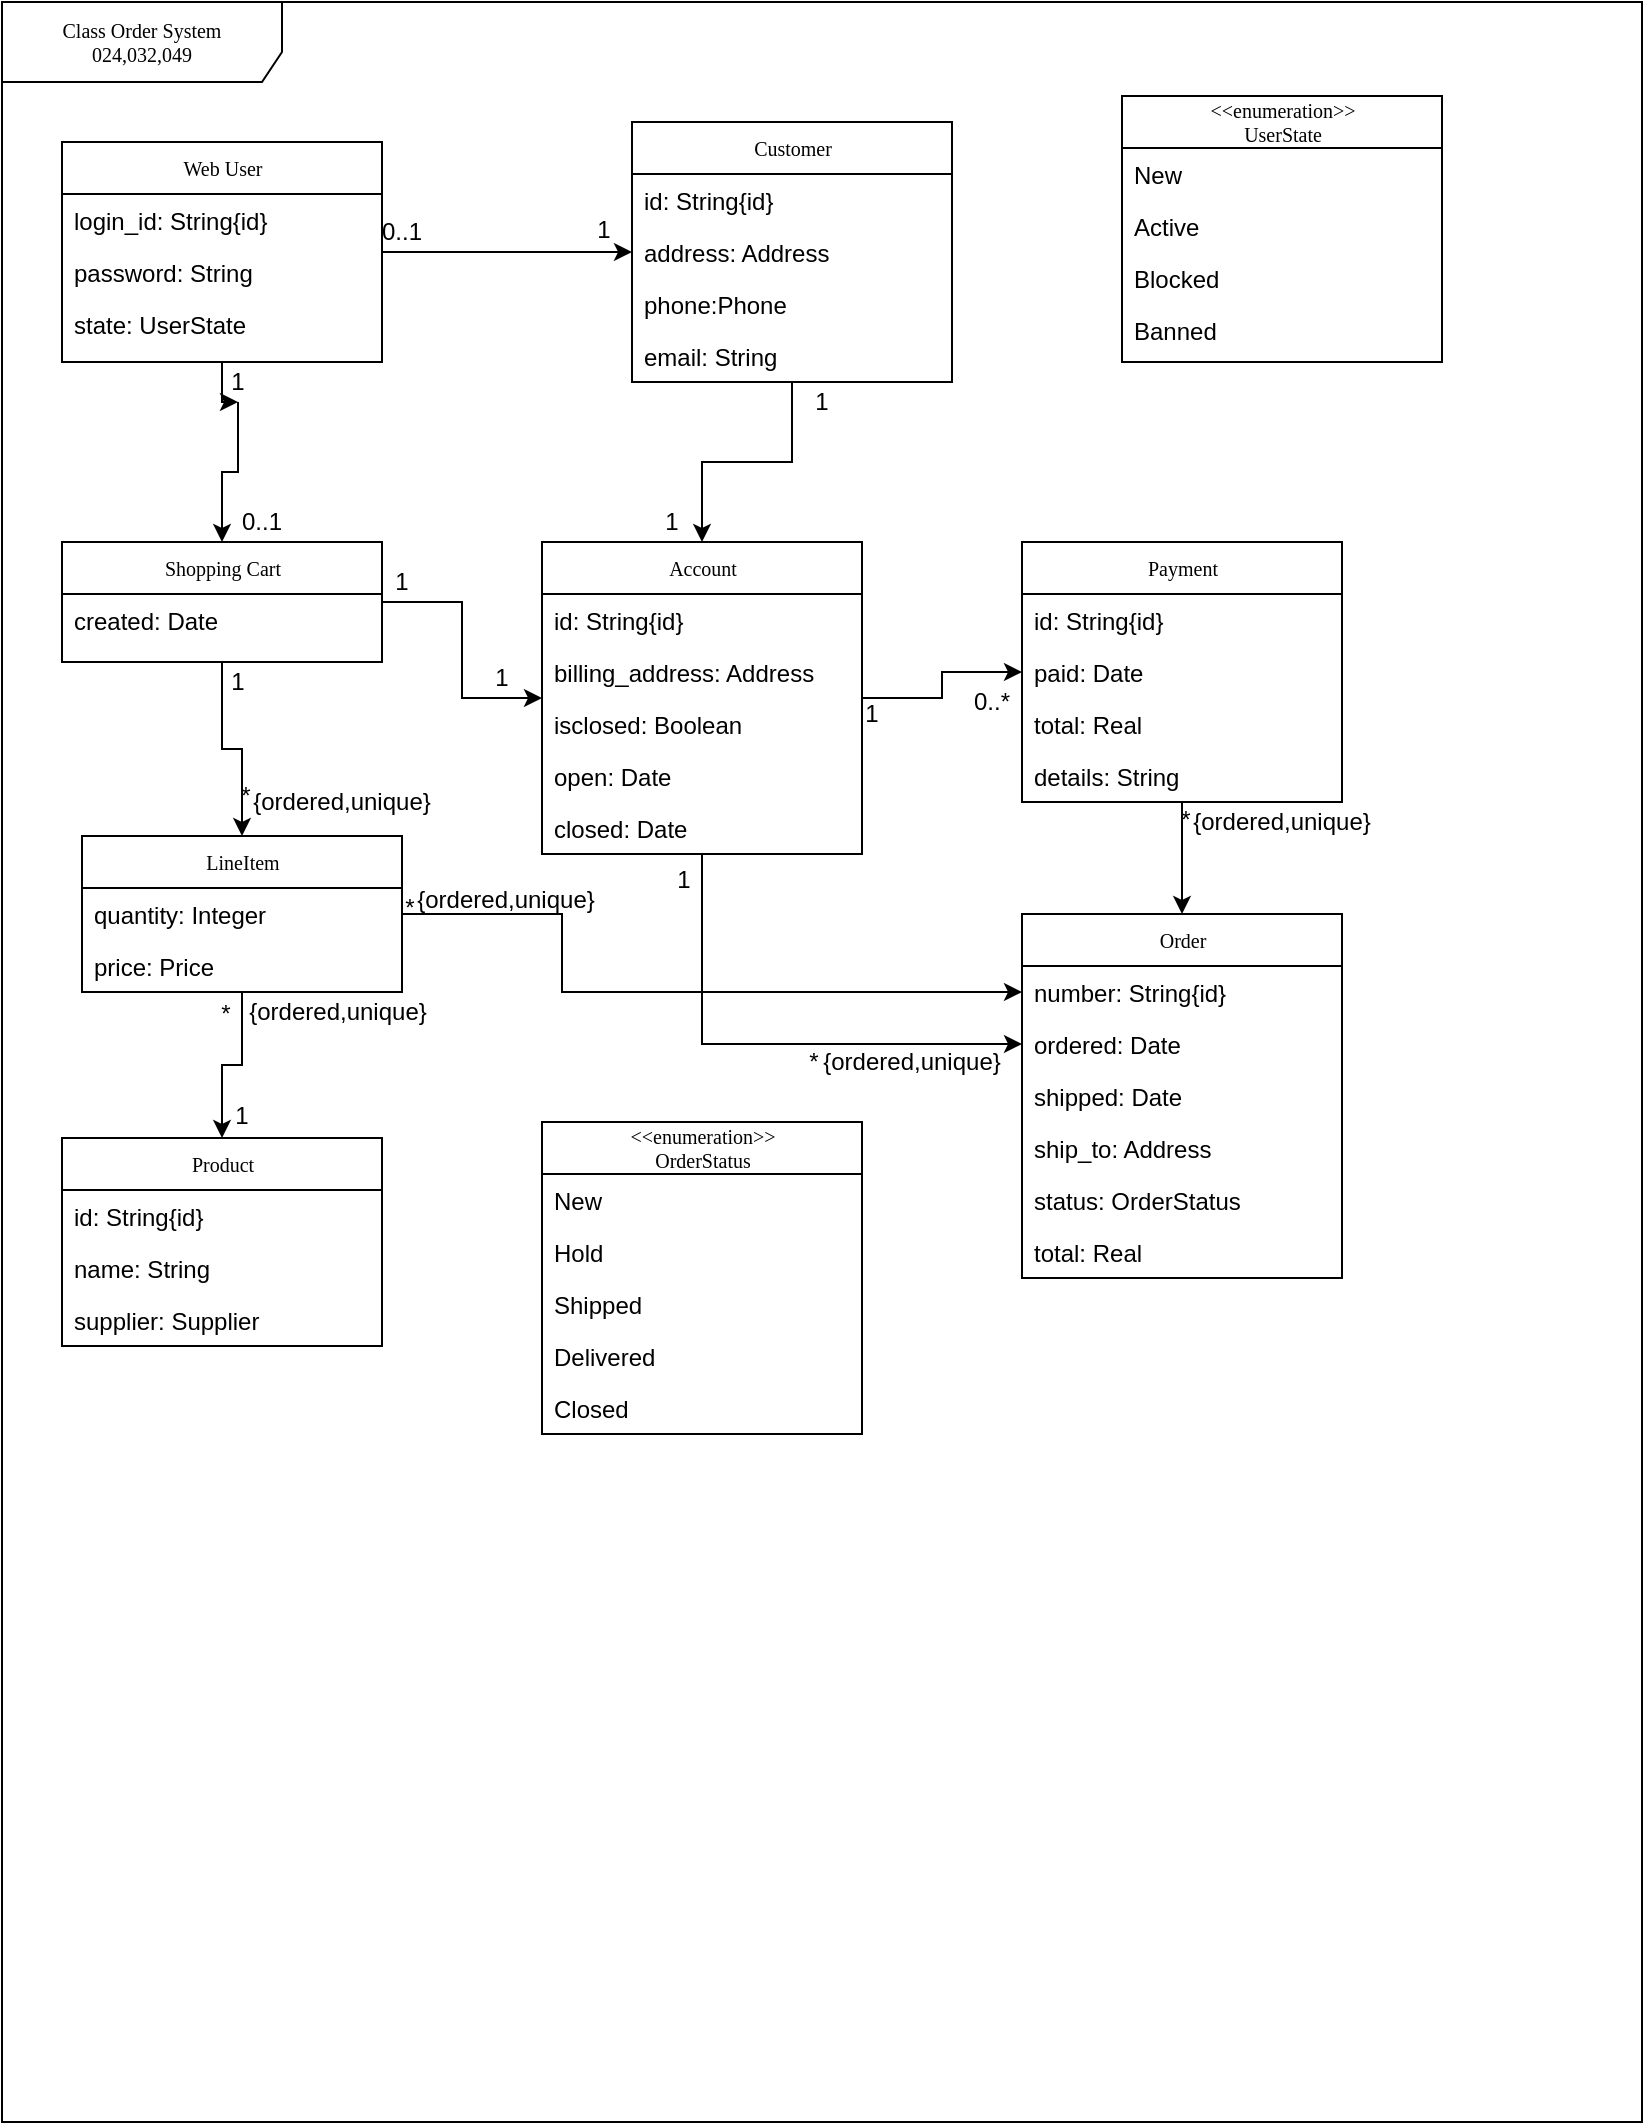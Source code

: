 <mxfile version="12.2.6" type="device" pages="1"><diagram name="Page-1" id="c4acf3e9-155e-7222-9cf6-157b1a14988f"><mxGraphModel dx="928" dy="597" grid="1" gridSize="10" guides="1" tooltips="1" connect="1" arrows="1" fold="1" page="1" pageScale="1" pageWidth="850" pageHeight="1100" background="#ffffff" math="0" shadow="0"><root><mxCell id="0"/><mxCell id="1" parent="0"/><mxCell id="17acba5748e5396b-1" value="&lt;div&gt;Class Order System&lt;/div&gt;&lt;div&gt;024,032,049&lt;br&gt;&lt;/div&gt;" style="shape=umlFrame;whiteSpace=wrap;html=1;rounded=0;shadow=0;comic=0;labelBackgroundColor=none;strokeWidth=1;fontFamily=Verdana;fontSize=10;align=center;width=140;height=40;" parent="1" vertex="1"><mxGeometry x="30" y="20" width="820" height="1060" as="geometry"/></mxCell><mxCell id="8IxQw3-9JqEXs1b90CCv-69" value="" style="edgeStyle=orthogonalEdgeStyle;rounded=0;orthogonalLoop=1;jettySize=auto;html=1;" edge="1" parent="1" source="17acba5748e5396b-20" target="8IxQw3-9JqEXs1b90CCv-9"><mxGeometry relative="1" as="geometry"/></mxCell><mxCell id="17acba5748e5396b-20" value="Customer" style="swimlane;html=1;fontStyle=0;childLayout=stackLayout;horizontal=1;startSize=26;fillColor=none;horizontalStack=0;resizeParent=1;resizeLast=0;collapsible=1;marginBottom=0;swimlaneFillColor=#ffffff;rounded=0;shadow=0;comic=0;labelBackgroundColor=none;strokeWidth=1;fontFamily=Verdana;fontSize=10;align=center;" parent="1" vertex="1"><mxGeometry x="345" y="80" width="160" height="130" as="geometry"/></mxCell><mxCell id="17acba5748e5396b-21" value="id: String{id}" style="text;html=1;strokeColor=none;fillColor=none;align=left;verticalAlign=top;spacingLeft=4;spacingRight=4;whiteSpace=wrap;overflow=hidden;rotatable=0;points=[[0,0.5],[1,0.5]];portConstraint=eastwest;" parent="17acba5748e5396b-20" vertex="1"><mxGeometry y="26" width="160" height="26" as="geometry"/></mxCell><mxCell id="17acba5748e5396b-24" value="address: Address" style="text;html=1;strokeColor=none;fillColor=none;align=left;verticalAlign=top;spacingLeft=4;spacingRight=4;whiteSpace=wrap;overflow=hidden;rotatable=0;points=[[0,0.5],[1,0.5]];portConstraint=eastwest;" parent="17acba5748e5396b-20" vertex="1"><mxGeometry y="52" width="160" height="26" as="geometry"/></mxCell><mxCell id="17acba5748e5396b-26" value="&lt;div&gt;phone:Phone&lt;/div&gt;" style="text;html=1;strokeColor=none;fillColor=none;align=left;verticalAlign=top;spacingLeft=4;spacingRight=4;whiteSpace=wrap;overflow=hidden;rotatable=0;points=[[0,0.5],[1,0.5]];portConstraint=eastwest;" parent="17acba5748e5396b-20" vertex="1"><mxGeometry y="78" width="160" height="26" as="geometry"/></mxCell><mxCell id="8IxQw3-9JqEXs1b90CCv-1" value="email: String" style="text;html=1;strokeColor=none;fillColor=none;align=left;verticalAlign=top;spacingLeft=4;spacingRight=4;whiteSpace=wrap;overflow=hidden;rotatable=0;points=[[0,0.5],[1,0.5]];portConstraint=eastwest;" vertex="1" parent="17acba5748e5396b-20"><mxGeometry y="104" width="160" height="26" as="geometry"/></mxCell><mxCell id="8IxQw3-9JqEXs1b90CCv-7" value="" style="edgeStyle=orthogonalEdgeStyle;rounded=0;orthogonalLoop=1;jettySize=auto;html=1;" edge="1" parent="1" source="8IxQw3-9JqEXs1b90CCv-95" target="8IxQw3-9JqEXs1b90CCv-3"><mxGeometry relative="1" as="geometry"/></mxCell><mxCell id="8IxQw3-9JqEXs1b90CCv-68" value="" style="edgeStyle=orthogonalEdgeStyle;rounded=0;orthogonalLoop=1;jettySize=auto;html=1;entryX=0;entryY=0.5;entryDx=0;entryDy=0;" edge="1" parent="1" source="17acba5748e5396b-30" target="17acba5748e5396b-24"><mxGeometry relative="1" as="geometry"><mxPoint x="300" y="145" as="targetPoint"/></mxGeometry></mxCell><mxCell id="17acba5748e5396b-30" value="Web User" style="swimlane;html=1;fontStyle=0;childLayout=stackLayout;horizontal=1;startSize=26;fillColor=none;horizontalStack=0;resizeParent=1;resizeLast=0;collapsible=1;marginBottom=0;swimlaneFillColor=#ffffff;rounded=0;shadow=0;comic=0;labelBackgroundColor=none;strokeWidth=1;fontFamily=Verdana;fontSize=10;align=center;" parent="1" vertex="1"><mxGeometry x="60" y="90" width="160" height="110" as="geometry"/></mxCell><mxCell id="17acba5748e5396b-31" value="login_id: String{id}" style="text;html=1;strokeColor=none;fillColor=none;align=left;verticalAlign=top;spacingLeft=4;spacingRight=4;whiteSpace=wrap;overflow=hidden;rotatable=0;points=[[0,0.5],[1,0.5]];portConstraint=eastwest;" parent="17acba5748e5396b-30" vertex="1"><mxGeometry y="26" width="160" height="26" as="geometry"/></mxCell><mxCell id="17acba5748e5396b-32" value="password: String" style="text;html=1;strokeColor=none;fillColor=none;align=left;verticalAlign=top;spacingLeft=4;spacingRight=4;whiteSpace=wrap;overflow=hidden;rotatable=0;points=[[0,0.5],[1,0.5]];portConstraint=eastwest;" parent="17acba5748e5396b-30" vertex="1"><mxGeometry y="52" width="160" height="26" as="geometry"/></mxCell><mxCell id="17acba5748e5396b-33" value="state: UserState" style="text;html=1;strokeColor=none;fillColor=none;align=left;verticalAlign=top;spacingLeft=4;spacingRight=4;whiteSpace=wrap;overflow=hidden;rotatable=0;points=[[0,0.5],[1,0.5]];portConstraint=eastwest;" parent="17acba5748e5396b-30" vertex="1"><mxGeometry y="78" width="160" height="26" as="geometry"/></mxCell><mxCell id="8IxQw3-9JqEXs1b90CCv-11" value="" style="edgeStyle=orthogonalEdgeStyle;rounded=0;orthogonalLoop=1;jettySize=auto;html=1;" edge="1" parent="1" source="8IxQw3-9JqEXs1b90CCv-3" target="8IxQw3-9JqEXs1b90CCv-9"><mxGeometry relative="1" as="geometry"/></mxCell><mxCell id="8IxQw3-9JqEXs1b90CCv-34" value="" style="edgeStyle=orthogonalEdgeStyle;rounded=0;orthogonalLoop=1;jettySize=auto;html=1;" edge="1" parent="1" source="8IxQw3-9JqEXs1b90CCv-3" target="8IxQw3-9JqEXs1b90CCv-32"><mxGeometry relative="1" as="geometry"/></mxCell><mxCell id="8IxQw3-9JqEXs1b90CCv-3" value="Shopping Cart" style="swimlane;html=1;fontStyle=0;childLayout=stackLayout;horizontal=1;startSize=26;fillColor=none;horizontalStack=0;resizeParent=1;resizeLast=0;collapsible=1;marginBottom=0;swimlaneFillColor=#ffffff;rounded=0;shadow=0;comic=0;labelBackgroundColor=none;strokeWidth=1;fontFamily=Verdana;fontSize=10;align=center;" vertex="1" parent="1"><mxGeometry x="60" y="290" width="160" height="60" as="geometry"/></mxCell><mxCell id="8IxQw3-9JqEXs1b90CCv-4" value="created: Date" style="text;html=1;strokeColor=none;fillColor=none;align=left;verticalAlign=top;spacingLeft=4;spacingRight=4;whiteSpace=wrap;overflow=hidden;rotatable=0;points=[[0,0.5],[1,0.5]];portConstraint=eastwest;" vertex="1" parent="8IxQw3-9JqEXs1b90CCv-3"><mxGeometry y="26" width="160" height="26" as="geometry"/></mxCell><mxCell id="8IxQw3-9JqEXs1b90CCv-39" value="" style="edgeStyle=orthogonalEdgeStyle;rounded=0;orthogonalLoop=1;jettySize=auto;html=1;" edge="1" parent="1" source="8IxQw3-9JqEXs1b90CCv-32" target="8IxQw3-9JqEXs1b90CCv-36"><mxGeometry relative="1" as="geometry"/></mxCell><mxCell id="8IxQw3-9JqEXs1b90CCv-57" value="" style="edgeStyle=orthogonalEdgeStyle;rounded=0;orthogonalLoop=1;jettySize=auto;html=1;entryX=0;entryY=0.5;entryDx=0;entryDy=0;" edge="1" parent="1" source="8IxQw3-9JqEXs1b90CCv-32" target="8IxQw3-9JqEXs1b90CCv-25"><mxGeometry relative="1" as="geometry"><mxPoint x="320" y="513" as="targetPoint"/><Array as="points"><mxPoint x="310" y="476"/><mxPoint x="310" y="515"/></Array></mxGeometry></mxCell><mxCell id="8IxQw3-9JqEXs1b90CCv-32" value="LineItem" style="swimlane;html=1;fontStyle=0;childLayout=stackLayout;horizontal=1;startSize=26;fillColor=none;horizontalStack=0;resizeParent=1;resizeLast=0;collapsible=1;marginBottom=0;swimlaneFillColor=#ffffff;rounded=0;shadow=0;comic=0;labelBackgroundColor=none;strokeWidth=1;fontFamily=Verdana;fontSize=10;align=center;" vertex="1" parent="1"><mxGeometry x="70" y="437" width="160" height="78" as="geometry"/></mxCell><mxCell id="8IxQw3-9JqEXs1b90CCv-33" value="quantity: Integer" style="text;html=1;strokeColor=none;fillColor=none;align=left;verticalAlign=top;spacingLeft=4;spacingRight=4;whiteSpace=wrap;overflow=hidden;rotatable=0;points=[[0,0.5],[1,0.5]];portConstraint=eastwest;" vertex="1" parent="8IxQw3-9JqEXs1b90CCv-32"><mxGeometry y="26" width="160" height="26" as="geometry"/></mxCell><mxCell id="8IxQw3-9JqEXs1b90CCv-35" value="price: Price" style="text;html=1;strokeColor=none;fillColor=none;align=left;verticalAlign=top;spacingLeft=4;spacingRight=4;whiteSpace=wrap;overflow=hidden;rotatable=0;points=[[0,0.5],[1,0.5]];portConstraint=eastwest;" vertex="1" parent="8IxQw3-9JqEXs1b90CCv-32"><mxGeometry y="52" width="160" height="26" as="geometry"/></mxCell><mxCell id="8IxQw3-9JqEXs1b90CCv-36" value="Product" style="swimlane;html=1;fontStyle=0;childLayout=stackLayout;horizontal=1;startSize=26;fillColor=none;horizontalStack=0;resizeParent=1;resizeLast=0;collapsible=1;marginBottom=0;swimlaneFillColor=#ffffff;rounded=0;shadow=0;comic=0;labelBackgroundColor=none;strokeWidth=1;fontFamily=Verdana;fontSize=10;align=center;" vertex="1" parent="1"><mxGeometry x="60" y="588" width="160" height="104" as="geometry"/></mxCell><mxCell id="8IxQw3-9JqEXs1b90CCv-37" value="id: String{id}" style="text;html=1;strokeColor=none;fillColor=none;align=left;verticalAlign=top;spacingLeft=4;spacingRight=4;whiteSpace=wrap;overflow=hidden;rotatable=0;points=[[0,0.5],[1,0.5]];portConstraint=eastwest;" vertex="1" parent="8IxQw3-9JqEXs1b90CCv-36"><mxGeometry y="26" width="160" height="26" as="geometry"/></mxCell><mxCell id="8IxQw3-9JqEXs1b90CCv-38" value="name: String" style="text;html=1;strokeColor=none;fillColor=none;align=left;verticalAlign=top;spacingLeft=4;spacingRight=4;whiteSpace=wrap;overflow=hidden;rotatable=0;points=[[0,0.5],[1,0.5]];portConstraint=eastwest;" vertex="1" parent="8IxQw3-9JqEXs1b90CCv-36"><mxGeometry y="52" width="160" height="26" as="geometry"/></mxCell><mxCell id="8IxQw3-9JqEXs1b90CCv-40" value="supplier: Supplier" style="text;html=1;strokeColor=none;fillColor=none;align=left;verticalAlign=top;spacingLeft=4;spacingRight=4;whiteSpace=wrap;overflow=hidden;rotatable=0;points=[[0,0.5],[1,0.5]];portConstraint=eastwest;" vertex="1" parent="8IxQw3-9JqEXs1b90CCv-36"><mxGeometry y="78" width="160" height="26" as="geometry"/></mxCell><mxCell id="8IxQw3-9JqEXs1b90CCv-22" value="" style="edgeStyle=orthogonalEdgeStyle;rounded=0;orthogonalLoop=1;jettySize=auto;html=1;" edge="1" parent="1" source="8IxQw3-9JqEXs1b90CCv-9" target="8IxQw3-9JqEXs1b90CCv-16"><mxGeometry relative="1" as="geometry"/></mxCell><mxCell id="8IxQw3-9JqEXs1b90CCv-84" value="" style="edgeStyle=orthogonalEdgeStyle;rounded=0;orthogonalLoop=1;jettySize=auto;html=1;entryX=0;entryY=0.5;entryDx=0;entryDy=0;" edge="1" parent="1" source="8IxQw3-9JqEXs1b90CCv-9" target="8IxQw3-9JqEXs1b90CCv-26"><mxGeometry relative="1" as="geometry"><mxPoint x="380" y="526" as="targetPoint"/></mxGeometry></mxCell><mxCell id="8IxQw3-9JqEXs1b90CCv-9" value="Account" style="swimlane;html=1;fontStyle=0;childLayout=stackLayout;horizontal=1;startSize=26;fillColor=none;horizontalStack=0;resizeParent=1;resizeLast=0;collapsible=1;marginBottom=0;swimlaneFillColor=#ffffff;rounded=0;shadow=0;comic=0;labelBackgroundColor=none;strokeWidth=1;fontFamily=Verdana;fontSize=10;align=center;" vertex="1" parent="1"><mxGeometry x="300" y="290" width="160" height="156" as="geometry"/></mxCell><mxCell id="8IxQw3-9JqEXs1b90CCv-10" value="id: String{id}" style="text;html=1;strokeColor=none;fillColor=none;align=left;verticalAlign=top;spacingLeft=4;spacingRight=4;whiteSpace=wrap;overflow=hidden;rotatable=0;points=[[0,0.5],[1,0.5]];portConstraint=eastwest;" vertex="1" parent="8IxQw3-9JqEXs1b90CCv-9"><mxGeometry y="26" width="160" height="26" as="geometry"/></mxCell><mxCell id="8IxQw3-9JqEXs1b90CCv-12" value="billing_address: Address" style="text;html=1;strokeColor=none;fillColor=none;align=left;verticalAlign=top;spacingLeft=4;spacingRight=4;whiteSpace=wrap;overflow=hidden;rotatable=0;points=[[0,0.5],[1,0.5]];portConstraint=eastwest;" vertex="1" parent="8IxQw3-9JqEXs1b90CCv-9"><mxGeometry y="52" width="160" height="26" as="geometry"/></mxCell><mxCell id="8IxQw3-9JqEXs1b90CCv-13" value="isclosed: Boolean" style="text;html=1;strokeColor=none;fillColor=none;align=left;verticalAlign=top;spacingLeft=4;spacingRight=4;whiteSpace=wrap;overflow=hidden;rotatable=0;points=[[0,0.5],[1,0.5]];portConstraint=eastwest;" vertex="1" parent="8IxQw3-9JqEXs1b90CCv-9"><mxGeometry y="78" width="160" height="26" as="geometry"/></mxCell><mxCell id="8IxQw3-9JqEXs1b90CCv-14" value="open: Date" style="text;html=1;strokeColor=none;fillColor=none;align=left;verticalAlign=top;spacingLeft=4;spacingRight=4;whiteSpace=wrap;overflow=hidden;rotatable=0;points=[[0,0.5],[1,0.5]];portConstraint=eastwest;" vertex="1" parent="8IxQw3-9JqEXs1b90CCv-9"><mxGeometry y="104" width="160" height="26" as="geometry"/></mxCell><mxCell id="8IxQw3-9JqEXs1b90CCv-15" value="closed: Date" style="text;html=1;strokeColor=none;fillColor=none;align=left;verticalAlign=top;spacingLeft=4;spacingRight=4;whiteSpace=wrap;overflow=hidden;rotatable=0;points=[[0,0.5],[1,0.5]];portConstraint=eastwest;" vertex="1" parent="8IxQw3-9JqEXs1b90CCv-9"><mxGeometry y="130" width="160" height="26" as="geometry"/></mxCell><mxCell id="8IxQw3-9JqEXs1b90CCv-29" value="" style="edgeStyle=orthogonalEdgeStyle;rounded=0;orthogonalLoop=1;jettySize=auto;html=1;" edge="1" parent="1" source="8IxQw3-9JqEXs1b90CCv-16" target="8IxQw3-9JqEXs1b90CCv-24"><mxGeometry relative="1" as="geometry"/></mxCell><mxCell id="8IxQw3-9JqEXs1b90CCv-16" value="Payment" style="swimlane;html=1;fontStyle=0;childLayout=stackLayout;horizontal=1;startSize=26;fillColor=none;horizontalStack=0;resizeParent=1;resizeLast=0;collapsible=1;marginBottom=0;swimlaneFillColor=#ffffff;rounded=0;shadow=0;comic=0;labelBackgroundColor=none;strokeWidth=1;fontFamily=Verdana;fontSize=10;align=center;" vertex="1" parent="1"><mxGeometry x="540" y="290" width="160" height="130" as="geometry"/></mxCell><mxCell id="8IxQw3-9JqEXs1b90CCv-17" value="id: String{id}" style="text;html=1;strokeColor=none;fillColor=none;align=left;verticalAlign=top;spacingLeft=4;spacingRight=4;whiteSpace=wrap;overflow=hidden;rotatable=0;points=[[0,0.5],[1,0.5]];portConstraint=eastwest;" vertex="1" parent="8IxQw3-9JqEXs1b90CCv-16"><mxGeometry y="26" width="160" height="26" as="geometry"/></mxCell><mxCell id="8IxQw3-9JqEXs1b90CCv-20" value="paid: Date" style="text;html=1;strokeColor=none;fillColor=none;align=left;verticalAlign=top;spacingLeft=4;spacingRight=4;whiteSpace=wrap;overflow=hidden;rotatable=0;points=[[0,0.5],[1,0.5]];portConstraint=eastwest;" vertex="1" parent="8IxQw3-9JqEXs1b90CCv-16"><mxGeometry y="52" width="160" height="26" as="geometry"/></mxCell><mxCell id="8IxQw3-9JqEXs1b90CCv-21" value="total: Real" style="text;html=1;strokeColor=none;fillColor=none;align=left;verticalAlign=top;spacingLeft=4;spacingRight=4;whiteSpace=wrap;overflow=hidden;rotatable=0;points=[[0,0.5],[1,0.5]];portConstraint=eastwest;" vertex="1" parent="8IxQw3-9JqEXs1b90CCv-16"><mxGeometry y="78" width="160" height="26" as="geometry"/></mxCell><mxCell id="8IxQw3-9JqEXs1b90CCv-23" value="details: String" style="text;html=1;strokeColor=none;fillColor=none;align=left;verticalAlign=top;spacingLeft=4;spacingRight=4;whiteSpace=wrap;overflow=hidden;rotatable=0;points=[[0,0.5],[1,0.5]];portConstraint=eastwest;" vertex="1" parent="8IxQw3-9JqEXs1b90CCv-16"><mxGeometry y="104" width="160" height="26" as="geometry"/></mxCell><mxCell id="8IxQw3-9JqEXs1b90CCv-24" value="Order" style="swimlane;html=1;fontStyle=0;childLayout=stackLayout;horizontal=1;startSize=26;fillColor=none;horizontalStack=0;resizeParent=1;resizeLast=0;collapsible=1;marginBottom=0;swimlaneFillColor=#ffffff;rounded=0;shadow=0;comic=0;labelBackgroundColor=none;strokeWidth=1;fontFamily=Verdana;fontSize=10;align=center;" vertex="1" parent="1"><mxGeometry x="540" y="476" width="160" height="182" as="geometry"/></mxCell><mxCell id="8IxQw3-9JqEXs1b90CCv-25" value="number: String{id}" style="text;html=1;strokeColor=none;fillColor=none;align=left;verticalAlign=top;spacingLeft=4;spacingRight=4;whiteSpace=wrap;overflow=hidden;rotatable=0;points=[[0,0.5],[1,0.5]];portConstraint=eastwest;" vertex="1" parent="8IxQw3-9JqEXs1b90CCv-24"><mxGeometry y="26" width="160" height="26" as="geometry"/></mxCell><mxCell id="8IxQw3-9JqEXs1b90CCv-26" value="ordered: Date" style="text;html=1;strokeColor=none;fillColor=none;align=left;verticalAlign=top;spacingLeft=4;spacingRight=4;whiteSpace=wrap;overflow=hidden;rotatable=0;points=[[0,0.5],[1,0.5]];portConstraint=eastwest;" vertex="1" parent="8IxQw3-9JqEXs1b90CCv-24"><mxGeometry y="52" width="160" height="26" as="geometry"/></mxCell><mxCell id="8IxQw3-9JqEXs1b90CCv-27" value="&lt;div&gt;shipped: Date&lt;/div&gt;" style="text;html=1;strokeColor=none;fillColor=none;align=left;verticalAlign=top;spacingLeft=4;spacingRight=4;whiteSpace=wrap;overflow=hidden;rotatable=0;points=[[0,0.5],[1,0.5]];portConstraint=eastwest;" vertex="1" parent="8IxQw3-9JqEXs1b90CCv-24"><mxGeometry y="78" width="160" height="26" as="geometry"/></mxCell><mxCell id="8IxQw3-9JqEXs1b90CCv-28" value="ship_to: Address" style="text;html=1;strokeColor=none;fillColor=none;align=left;verticalAlign=top;spacingLeft=4;spacingRight=4;whiteSpace=wrap;overflow=hidden;rotatable=0;points=[[0,0.5],[1,0.5]];portConstraint=eastwest;" vertex="1" parent="8IxQw3-9JqEXs1b90CCv-24"><mxGeometry y="104" width="160" height="26" as="geometry"/></mxCell><mxCell id="8IxQw3-9JqEXs1b90CCv-30" value="status: OrderStatus" style="text;html=1;strokeColor=none;fillColor=none;align=left;verticalAlign=top;spacingLeft=4;spacingRight=4;whiteSpace=wrap;overflow=hidden;rotatable=0;points=[[0,0.5],[1,0.5]];portConstraint=eastwest;" vertex="1" parent="8IxQw3-9JqEXs1b90CCv-24"><mxGeometry y="130" width="160" height="26" as="geometry"/></mxCell><mxCell id="8IxQw3-9JqEXs1b90CCv-31" value="total: Real" style="text;html=1;strokeColor=none;fillColor=none;align=left;verticalAlign=top;spacingLeft=4;spacingRight=4;whiteSpace=wrap;overflow=hidden;rotatable=0;points=[[0,0.5],[1,0.5]];portConstraint=eastwest;" vertex="1" parent="8IxQw3-9JqEXs1b90CCv-24"><mxGeometry y="156" width="160" height="26" as="geometry"/></mxCell><mxCell id="8IxQw3-9JqEXs1b90CCv-41" value="&amp;lt;&amp;lt;enumeration&amp;gt;&amp;gt;&lt;br&gt;OrderStatus" style="swimlane;html=1;fontStyle=0;childLayout=stackLayout;horizontal=1;startSize=26;fillColor=none;horizontalStack=0;resizeParent=1;resizeLast=0;collapsible=1;marginBottom=0;swimlaneFillColor=#ffffff;rounded=0;shadow=0;comic=0;labelBackgroundColor=none;strokeWidth=1;fontFamily=Verdana;fontSize=10;align=center;" vertex="1" parent="1"><mxGeometry x="300" y="580" width="160" height="156" as="geometry"/></mxCell><mxCell id="8IxQw3-9JqEXs1b90CCv-42" value="New" style="text;html=1;strokeColor=none;fillColor=none;align=left;verticalAlign=top;spacingLeft=4;spacingRight=4;whiteSpace=wrap;overflow=hidden;rotatable=0;points=[[0,0.5],[1,0.5]];portConstraint=eastwest;" vertex="1" parent="8IxQw3-9JqEXs1b90CCv-41"><mxGeometry y="26" width="160" height="26" as="geometry"/></mxCell><mxCell id="8IxQw3-9JqEXs1b90CCv-43" value="Hold" style="text;html=1;strokeColor=none;fillColor=none;align=left;verticalAlign=top;spacingLeft=4;spacingRight=4;whiteSpace=wrap;overflow=hidden;rotatable=0;points=[[0,0.5],[1,0.5]];portConstraint=eastwest;" vertex="1" parent="8IxQw3-9JqEXs1b90CCv-41"><mxGeometry y="52" width="160" height="26" as="geometry"/></mxCell><mxCell id="8IxQw3-9JqEXs1b90CCv-44" value="Shipped" style="text;html=1;strokeColor=none;fillColor=none;align=left;verticalAlign=top;spacingLeft=4;spacingRight=4;whiteSpace=wrap;overflow=hidden;rotatable=0;points=[[0,0.5],[1,0.5]];portConstraint=eastwest;" vertex="1" parent="8IxQw3-9JqEXs1b90CCv-41"><mxGeometry y="78" width="160" height="26" as="geometry"/></mxCell><mxCell id="8IxQw3-9JqEXs1b90CCv-50" value="Delivered" style="text;html=1;strokeColor=none;fillColor=none;align=left;verticalAlign=top;spacingLeft=4;spacingRight=4;whiteSpace=wrap;overflow=hidden;rotatable=0;points=[[0,0.5],[1,0.5]];portConstraint=eastwest;" vertex="1" parent="8IxQw3-9JqEXs1b90CCv-41"><mxGeometry y="104" width="160" height="26" as="geometry"/></mxCell><mxCell id="8IxQw3-9JqEXs1b90CCv-51" value="Closed" style="text;html=1;strokeColor=none;fillColor=none;align=left;verticalAlign=top;spacingLeft=4;spacingRight=4;whiteSpace=wrap;overflow=hidden;rotatable=0;points=[[0,0.5],[1,0.5]];portConstraint=eastwest;" vertex="1" parent="8IxQw3-9JqEXs1b90CCv-41"><mxGeometry y="130" width="160" height="26" as="geometry"/></mxCell><mxCell id="8IxQw3-9JqEXs1b90CCv-58" value="&amp;lt;&amp;lt;enumeration&amp;gt;&amp;gt;&lt;br&gt;UserState" style="swimlane;html=1;fontStyle=0;childLayout=stackLayout;horizontal=1;startSize=26;fillColor=none;horizontalStack=0;resizeParent=1;resizeLast=0;collapsible=1;marginBottom=0;swimlaneFillColor=#ffffff;rounded=0;shadow=0;comic=0;labelBackgroundColor=none;strokeWidth=1;fontFamily=Verdana;fontSize=10;align=center;" vertex="1" parent="1"><mxGeometry x="590" y="67" width="160" height="133" as="geometry"/></mxCell><mxCell id="8IxQw3-9JqEXs1b90CCv-59" value="New" style="text;html=1;strokeColor=none;fillColor=none;align=left;verticalAlign=top;spacingLeft=4;spacingRight=4;whiteSpace=wrap;overflow=hidden;rotatable=0;points=[[0,0.5],[1,0.5]];portConstraint=eastwest;" vertex="1" parent="8IxQw3-9JqEXs1b90CCv-58"><mxGeometry y="26" width="160" height="26" as="geometry"/></mxCell><mxCell id="8IxQw3-9JqEXs1b90CCv-60" value="Active" style="text;html=1;strokeColor=none;fillColor=none;align=left;verticalAlign=top;spacingLeft=4;spacingRight=4;whiteSpace=wrap;overflow=hidden;rotatable=0;points=[[0,0.5],[1,0.5]];portConstraint=eastwest;" vertex="1" parent="8IxQw3-9JqEXs1b90CCv-58"><mxGeometry y="52" width="160" height="26" as="geometry"/></mxCell><mxCell id="8IxQw3-9JqEXs1b90CCv-61" value="Blocked" style="text;html=1;strokeColor=none;fillColor=none;align=left;verticalAlign=top;spacingLeft=4;spacingRight=4;whiteSpace=wrap;overflow=hidden;rotatable=0;points=[[0,0.5],[1,0.5]];portConstraint=eastwest;" vertex="1" parent="8IxQw3-9JqEXs1b90CCv-58"><mxGeometry y="78" width="160" height="26" as="geometry"/></mxCell><mxCell id="8IxQw3-9JqEXs1b90CCv-62" value="Banned" style="text;html=1;strokeColor=none;fillColor=none;align=left;verticalAlign=top;spacingLeft=4;spacingRight=4;whiteSpace=wrap;overflow=hidden;rotatable=0;points=[[0,0.5],[1,0.5]];portConstraint=eastwest;" vertex="1" parent="8IxQw3-9JqEXs1b90CCv-58"><mxGeometry y="104" width="160" height="26" as="geometry"/></mxCell><mxCell id="8IxQw3-9JqEXs1b90CCv-70" value="1" style="text;html=1;strokeColor=none;fillColor=none;align=center;verticalAlign=middle;whiteSpace=wrap;rounded=0;" vertex="1" parent="1"><mxGeometry x="130" y="567" width="40" height="20" as="geometry"/></mxCell><mxCell id="8IxQw3-9JqEXs1b90CCv-71" value="*" style="text;html=1;strokeColor=none;fillColor=none;align=center;verticalAlign=middle;whiteSpace=wrap;rounded=0;" vertex="1" parent="1"><mxGeometry x="122" y="516" width="40" height="20" as="geometry"/></mxCell><mxCell id="8IxQw3-9JqEXs1b90CCv-73" value="{ordered,unique}" style="text;html=1;strokeColor=none;fillColor=none;align=center;verticalAlign=middle;whiteSpace=wrap;rounded=0;" vertex="1" parent="1"><mxGeometry x="178" y="515" width="40" height="20" as="geometry"/></mxCell><mxCell id="8IxQw3-9JqEXs1b90CCv-74" value="{ordered,unique}" style="text;html=1;strokeColor=none;fillColor=none;align=center;verticalAlign=middle;whiteSpace=wrap;rounded=0;" vertex="1" parent="1"><mxGeometry x="262" y="459" width="40" height="20" as="geometry"/></mxCell><mxCell id="8IxQw3-9JqEXs1b90CCv-75" value="{ordered,unique}" style="text;html=1;strokeColor=none;fillColor=none;align=center;verticalAlign=middle;whiteSpace=wrap;rounded=0;" vertex="1" parent="1"><mxGeometry x="180" y="410" width="40" height="20" as="geometry"/></mxCell><mxCell id="8IxQw3-9JqEXs1b90CCv-76" value="{ordered,unique}" style="text;html=1;strokeColor=none;fillColor=none;align=center;verticalAlign=middle;whiteSpace=wrap;rounded=0;" vertex="1" parent="1"><mxGeometry x="650" y="420" width="40" height="20" as="geometry"/></mxCell><mxCell id="8IxQw3-9JqEXs1b90CCv-85" value="{ordered,unique}" style="text;html=1;strokeColor=none;fillColor=none;align=center;verticalAlign=middle;whiteSpace=wrap;rounded=0;" vertex="1" parent="1"><mxGeometry x="465" y="540" width="40" height="20" as="geometry"/></mxCell><mxCell id="8IxQw3-9JqEXs1b90CCv-86" value="1" style="text;html=1;strokeColor=none;fillColor=none;align=center;verticalAlign=middle;whiteSpace=wrap;rounded=0;" vertex="1" parent="1"><mxGeometry x="128" y="350" width="40" height="20" as="geometry"/></mxCell><mxCell id="8IxQw3-9JqEXs1b90CCv-88" value="1" style="text;html=1;strokeColor=none;fillColor=none;align=center;verticalAlign=middle;whiteSpace=wrap;rounded=0;" vertex="1" parent="1"><mxGeometry x="351" y="449" width="40" height="20" as="geometry"/></mxCell><mxCell id="8IxQw3-9JqEXs1b90CCv-90" value="1" style="text;html=1;strokeColor=none;fillColor=none;align=center;verticalAlign=middle;whiteSpace=wrap;rounded=0;" vertex="1" parent="1"><mxGeometry x="210" y="300" width="40" height="20" as="geometry"/></mxCell><mxCell id="8IxQw3-9JqEXs1b90CCv-91" value="1" style="text;html=1;strokeColor=none;fillColor=none;align=center;verticalAlign=middle;whiteSpace=wrap;rounded=0;" vertex="1" parent="1"><mxGeometry x="260" y="348" width="40" height="20" as="geometry"/></mxCell><mxCell id="8IxQw3-9JqEXs1b90CCv-92" value="1" style="text;html=1;strokeColor=none;fillColor=none;align=center;verticalAlign=middle;whiteSpace=wrap;rounded=0;" vertex="1" parent="1"><mxGeometry x="445" y="366" width="40" height="20" as="geometry"/></mxCell><mxCell id="8IxQw3-9JqEXs1b90CCv-93" value="1" style="text;html=1;strokeColor=none;fillColor=none;align=center;verticalAlign=middle;whiteSpace=wrap;rounded=0;" vertex="1" parent="1"><mxGeometry x="345" y="270" width="40" height="20" as="geometry"/></mxCell><mxCell id="8IxQw3-9JqEXs1b90CCv-94" value="1" style="text;html=1;strokeColor=none;fillColor=none;align=center;verticalAlign=middle;whiteSpace=wrap;rounded=0;" vertex="1" parent="1"><mxGeometry x="420" y="210" width="40" height="20" as="geometry"/></mxCell><mxCell id="8IxQw3-9JqEXs1b90CCv-95" value="1" style="text;html=1;strokeColor=none;fillColor=none;align=center;verticalAlign=middle;whiteSpace=wrap;rounded=0;" vertex="1" parent="1"><mxGeometry x="128" y="200" width="40" height="20" as="geometry"/></mxCell><mxCell id="8IxQw3-9JqEXs1b90CCv-96" value="" style="edgeStyle=orthogonalEdgeStyle;rounded=0;orthogonalLoop=1;jettySize=auto;html=1;" edge="1" parent="1" source="17acba5748e5396b-30" target="8IxQw3-9JqEXs1b90CCv-95"><mxGeometry relative="1" as="geometry"><mxPoint x="140" y="200" as="sourcePoint"/><mxPoint x="140" y="290" as="targetPoint"/></mxGeometry></mxCell><mxCell id="8IxQw3-9JqEXs1b90CCv-97" value="1" style="text;html=1;strokeColor=none;fillColor=none;align=center;verticalAlign=middle;whiteSpace=wrap;rounded=0;" vertex="1" parent="1"><mxGeometry x="311" y="123.5" width="40" height="20" as="geometry"/></mxCell><mxCell id="8IxQw3-9JqEXs1b90CCv-98" value="0..1" style="text;html=1;strokeColor=none;fillColor=none;align=center;verticalAlign=middle;whiteSpace=wrap;rounded=0;" vertex="1" parent="1"><mxGeometry x="140" y="270" width="40" height="20" as="geometry"/></mxCell><mxCell id="8IxQw3-9JqEXs1b90CCv-100" value="0..1" style="text;html=1;strokeColor=none;fillColor=none;align=center;verticalAlign=middle;whiteSpace=wrap;rounded=0;" vertex="1" parent="1"><mxGeometry x="210" y="125" width="40" height="20" as="geometry"/></mxCell><mxCell id="8IxQw3-9JqEXs1b90CCv-101" value="0..*" style="text;html=1;strokeColor=none;fillColor=none;align=center;verticalAlign=middle;whiteSpace=wrap;rounded=0;" vertex="1" parent="1"><mxGeometry x="505" y="360" width="40" height="20" as="geometry"/></mxCell><mxCell id="8IxQw3-9JqEXs1b90CCv-102" value="*" style="text;html=1;strokeColor=none;fillColor=none;align=center;verticalAlign=middle;whiteSpace=wrap;rounded=0;" vertex="1" parent="1"><mxGeometry x="416" y="540" width="40" height="20" as="geometry"/></mxCell><mxCell id="8IxQw3-9JqEXs1b90CCv-104" value="*" style="text;html=1;strokeColor=none;fillColor=none;align=center;verticalAlign=middle;whiteSpace=wrap;rounded=0;" vertex="1" parent="1"><mxGeometry x="132" y="407" width="40" height="20" as="geometry"/></mxCell><mxCell id="8IxQw3-9JqEXs1b90CCv-105" value="*" style="text;html=1;strokeColor=none;fillColor=none;align=center;verticalAlign=middle;whiteSpace=wrap;rounded=0;" vertex="1" parent="1"><mxGeometry x="602" y="419" width="40" height="20" as="geometry"/></mxCell><mxCell id="8IxQw3-9JqEXs1b90CCv-106" value="*" style="text;html=1;strokeColor=none;fillColor=none;align=center;verticalAlign=middle;whiteSpace=wrap;rounded=0;" vertex="1" parent="1"><mxGeometry x="214" y="463" width="40" height="20" as="geometry"/></mxCell></root></mxGraphModel></diagram></mxfile>